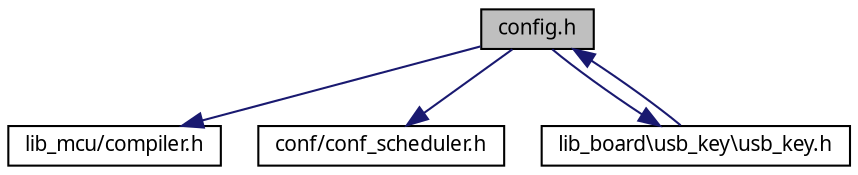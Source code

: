 digraph G
{
  edge [fontname="FreeSans.ttf",fontsize=10,labelfontname="FreeSans.ttf",labelfontsize=10];
  node [fontname="FreeSans.ttf",fontsize=10,shape=record];
  Node1 [label="config.h",height=0.2,width=0.4,color="black", fillcolor="grey75", style="filled" fontcolor="black"];
  Node1 -> Node2 [color="midnightblue",fontsize=10,style="solid",fontname="FreeSans.ttf"];
  Node2 [label="lib_mcu/compiler.h",height=0.2,width=0.4,color="black", fillcolor="white", style="filled",URL="$a00026.html"];
  Node1 -> Node3 [color="midnightblue",fontsize=10,style="solid",fontname="FreeSans.ttf"];
  Node3 [label="conf/conf_scheduler.h",height=0.2,width=0.4,color="black", fillcolor="white", style="filled",URL="$a00028.html"];
  Node1 -> Node4 [color="midnightblue",fontsize=10,style="solid",fontname="FreeSans.ttf"];
  Node4 [label="lib_board\\usb_key\\usb_key.h",height=0.2,width=0.4,color="black", fillcolor="white", style="filled",URL="$a00060.html"];
  Node4 -> Node1 [color="midnightblue",fontsize=10,style="solid",fontname="FreeSans.ttf"];
}

